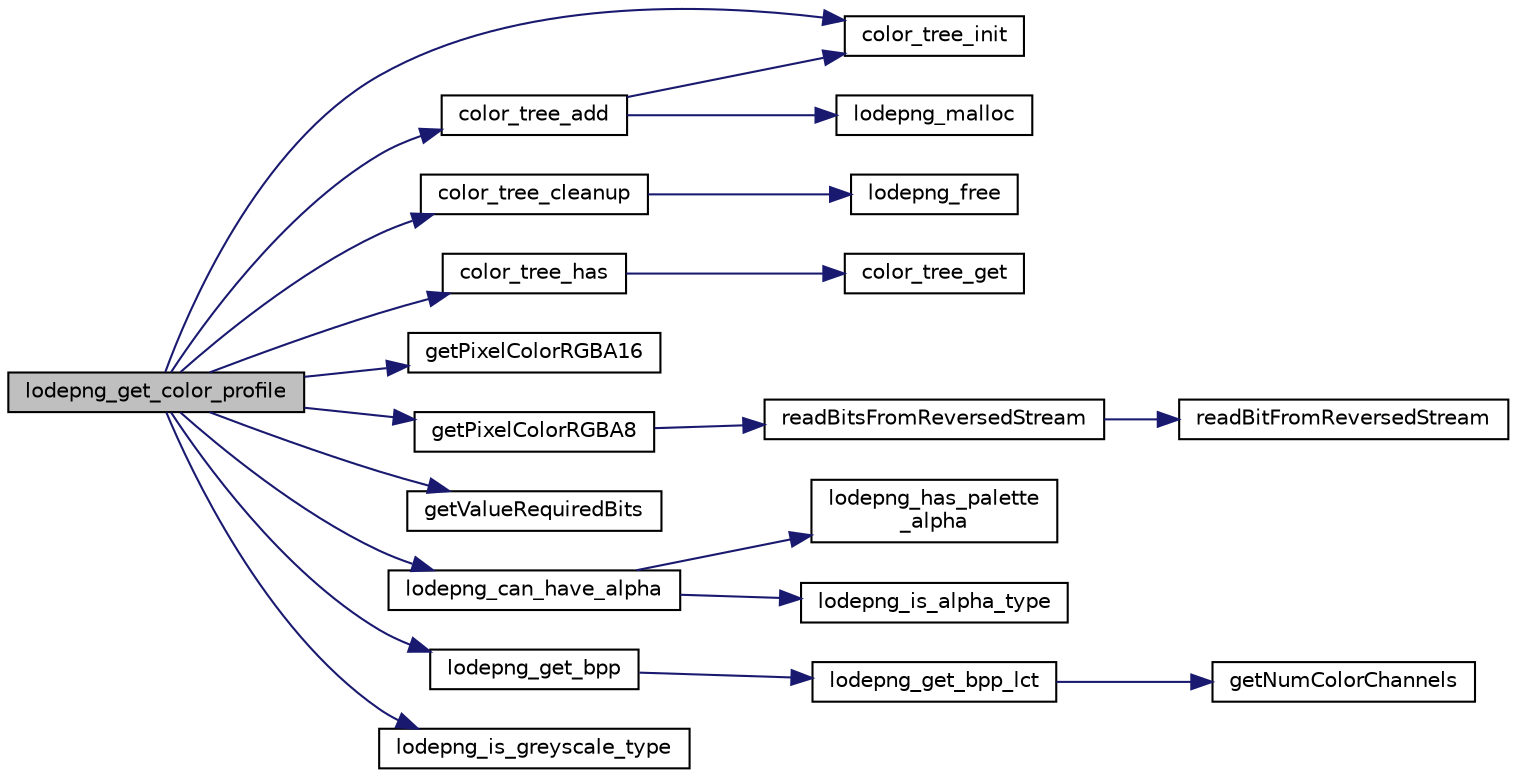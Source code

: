 digraph "lodepng_get_color_profile"
{
 // LATEX_PDF_SIZE
  edge [fontname="Helvetica",fontsize="10",labelfontname="Helvetica",labelfontsize="10"];
  node [fontname="Helvetica",fontsize="10",shape=record];
  rankdir="LR";
  Node1 [label="lodepng_get_color_profile",height=0.2,width=0.4,color="black", fillcolor="grey75", style="filled", fontcolor="black",tooltip=" "];
  Node1 -> Node2 [color="midnightblue",fontsize="10",style="solid",fontname="Helvetica"];
  Node2 [label="color_tree_add",height=0.2,width=0.4,color="black", fillcolor="white", style="filled",URL="$lodepng_8cpp.html#aa46975c6bbcf93a68f6b62253f3caf1e",tooltip=" "];
  Node2 -> Node3 [color="midnightblue",fontsize="10",style="solid",fontname="Helvetica"];
  Node3 [label="color_tree_init",height=0.2,width=0.4,color="black", fillcolor="white", style="filled",URL="$lodepng_8cpp.html#aa74699e8ee61d176da398bb2e3b90bb2",tooltip=" "];
  Node2 -> Node4 [color="midnightblue",fontsize="10",style="solid",fontname="Helvetica"];
  Node4 [label="lodepng_malloc",height=0.2,width=0.4,color="black", fillcolor="white", style="filled",URL="$lodepng_8cpp.html#acde6d2f623c875a922fc7526d49af03c",tooltip=" "];
  Node1 -> Node5 [color="midnightblue",fontsize="10",style="solid",fontname="Helvetica"];
  Node5 [label="color_tree_cleanup",height=0.2,width=0.4,color="black", fillcolor="white", style="filled",URL="$lodepng_8cpp.html#a561706f2a518dd06d27bf0447ea3539d",tooltip=" "];
  Node5 -> Node6 [color="midnightblue",fontsize="10",style="solid",fontname="Helvetica"];
  Node6 [label="lodepng_free",height=0.2,width=0.4,color="black", fillcolor="white", style="filled",URL="$lodepng_8cpp.html#a5cabd4078527ba33b78791fac7e8b15c",tooltip=" "];
  Node1 -> Node7 [color="midnightblue",fontsize="10",style="solid",fontname="Helvetica"];
  Node7 [label="color_tree_has",height=0.2,width=0.4,color="black", fillcolor="white", style="filled",URL="$lodepng_8cpp.html#a04007da395d0d5346b6557100957e530",tooltip=" "];
  Node7 -> Node8 [color="midnightblue",fontsize="10",style="solid",fontname="Helvetica"];
  Node8 [label="color_tree_get",height=0.2,width=0.4,color="black", fillcolor="white", style="filled",URL="$lodepng_8cpp.html#a202cdb563e7857e5a9fde1512902ba64",tooltip=" "];
  Node1 -> Node3 [color="midnightblue",fontsize="10",style="solid",fontname="Helvetica"];
  Node1 -> Node9 [color="midnightblue",fontsize="10",style="solid",fontname="Helvetica"];
  Node9 [label="getPixelColorRGBA16",height=0.2,width=0.4,color="black", fillcolor="white", style="filled",URL="$lodepng_8cpp.html#af0ee0fdc57a1031dbd0f003255e40993",tooltip=" "];
  Node1 -> Node10 [color="midnightblue",fontsize="10",style="solid",fontname="Helvetica"];
  Node10 [label="getPixelColorRGBA8",height=0.2,width=0.4,color="black", fillcolor="white", style="filled",URL="$lodepng_8cpp.html#a42d17731df8bbf57cdc0979b54586940",tooltip=" "];
  Node10 -> Node11 [color="midnightblue",fontsize="10",style="solid",fontname="Helvetica"];
  Node11 [label="readBitsFromReversedStream",height=0.2,width=0.4,color="black", fillcolor="white", style="filled",URL="$lodepng_8cpp.html#a25ac892793826b6ab7542b32dda29739",tooltip=" "];
  Node11 -> Node12 [color="midnightblue",fontsize="10",style="solid",fontname="Helvetica"];
  Node12 [label="readBitFromReversedStream",height=0.2,width=0.4,color="black", fillcolor="white", style="filled",URL="$lodepng_8cpp.html#aa65d1743dade2919f44301461bde054d",tooltip=" "];
  Node1 -> Node13 [color="midnightblue",fontsize="10",style="solid",fontname="Helvetica"];
  Node13 [label="getValueRequiredBits",height=0.2,width=0.4,color="black", fillcolor="white", style="filled",URL="$lodepng_8cpp.html#a7801c23424f9b228da7a5c8de3538eb3",tooltip=" "];
  Node1 -> Node14 [color="midnightblue",fontsize="10",style="solid",fontname="Helvetica"];
  Node14 [label="lodepng_can_have_alpha",height=0.2,width=0.4,color="black", fillcolor="white", style="filled",URL="$lodepng_8cpp.html#a93f12a150968449f016fe93decc1e074",tooltip=" "];
  Node14 -> Node15 [color="midnightblue",fontsize="10",style="solid",fontname="Helvetica"];
  Node15 [label="lodepng_has_palette\l_alpha",height=0.2,width=0.4,color="black", fillcolor="white", style="filled",URL="$lodepng_8cpp.html#a4e89e0d7e13e0f3c098c4cf326cc5014",tooltip=" "];
  Node14 -> Node16 [color="midnightblue",fontsize="10",style="solid",fontname="Helvetica"];
  Node16 [label="lodepng_is_alpha_type",height=0.2,width=0.4,color="black", fillcolor="white", style="filled",URL="$lodepng_8cpp.html#aa255d9a2e4054fc2888bf7670dac4107",tooltip=" "];
  Node1 -> Node17 [color="midnightblue",fontsize="10",style="solid",fontname="Helvetica"];
  Node17 [label="lodepng_get_bpp",height=0.2,width=0.4,color="black", fillcolor="white", style="filled",URL="$lodepng_8cpp.html#a83344b5c8c5839ca42858dd3578220ef",tooltip=" "];
  Node17 -> Node18 [color="midnightblue",fontsize="10",style="solid",fontname="Helvetica"];
  Node18 [label="lodepng_get_bpp_lct",height=0.2,width=0.4,color="black", fillcolor="white", style="filled",URL="$lodepng_8cpp.html#a581d8244dd5d40176291672a3d323b0f",tooltip=" "];
  Node18 -> Node19 [color="midnightblue",fontsize="10",style="solid",fontname="Helvetica"];
  Node19 [label="getNumColorChannels",height=0.2,width=0.4,color="black", fillcolor="white", style="filled",URL="$lodepng_8cpp.html#ab9f52674eca30cc5cbedc379d43f7358",tooltip=" "];
  Node1 -> Node20 [color="midnightblue",fontsize="10",style="solid",fontname="Helvetica"];
  Node20 [label="lodepng_is_greyscale_type",height=0.2,width=0.4,color="black", fillcolor="white", style="filled",URL="$lodepng_8cpp.html#ae0e6996e4aa9ac225f228b2253269127",tooltip=" "];
}
